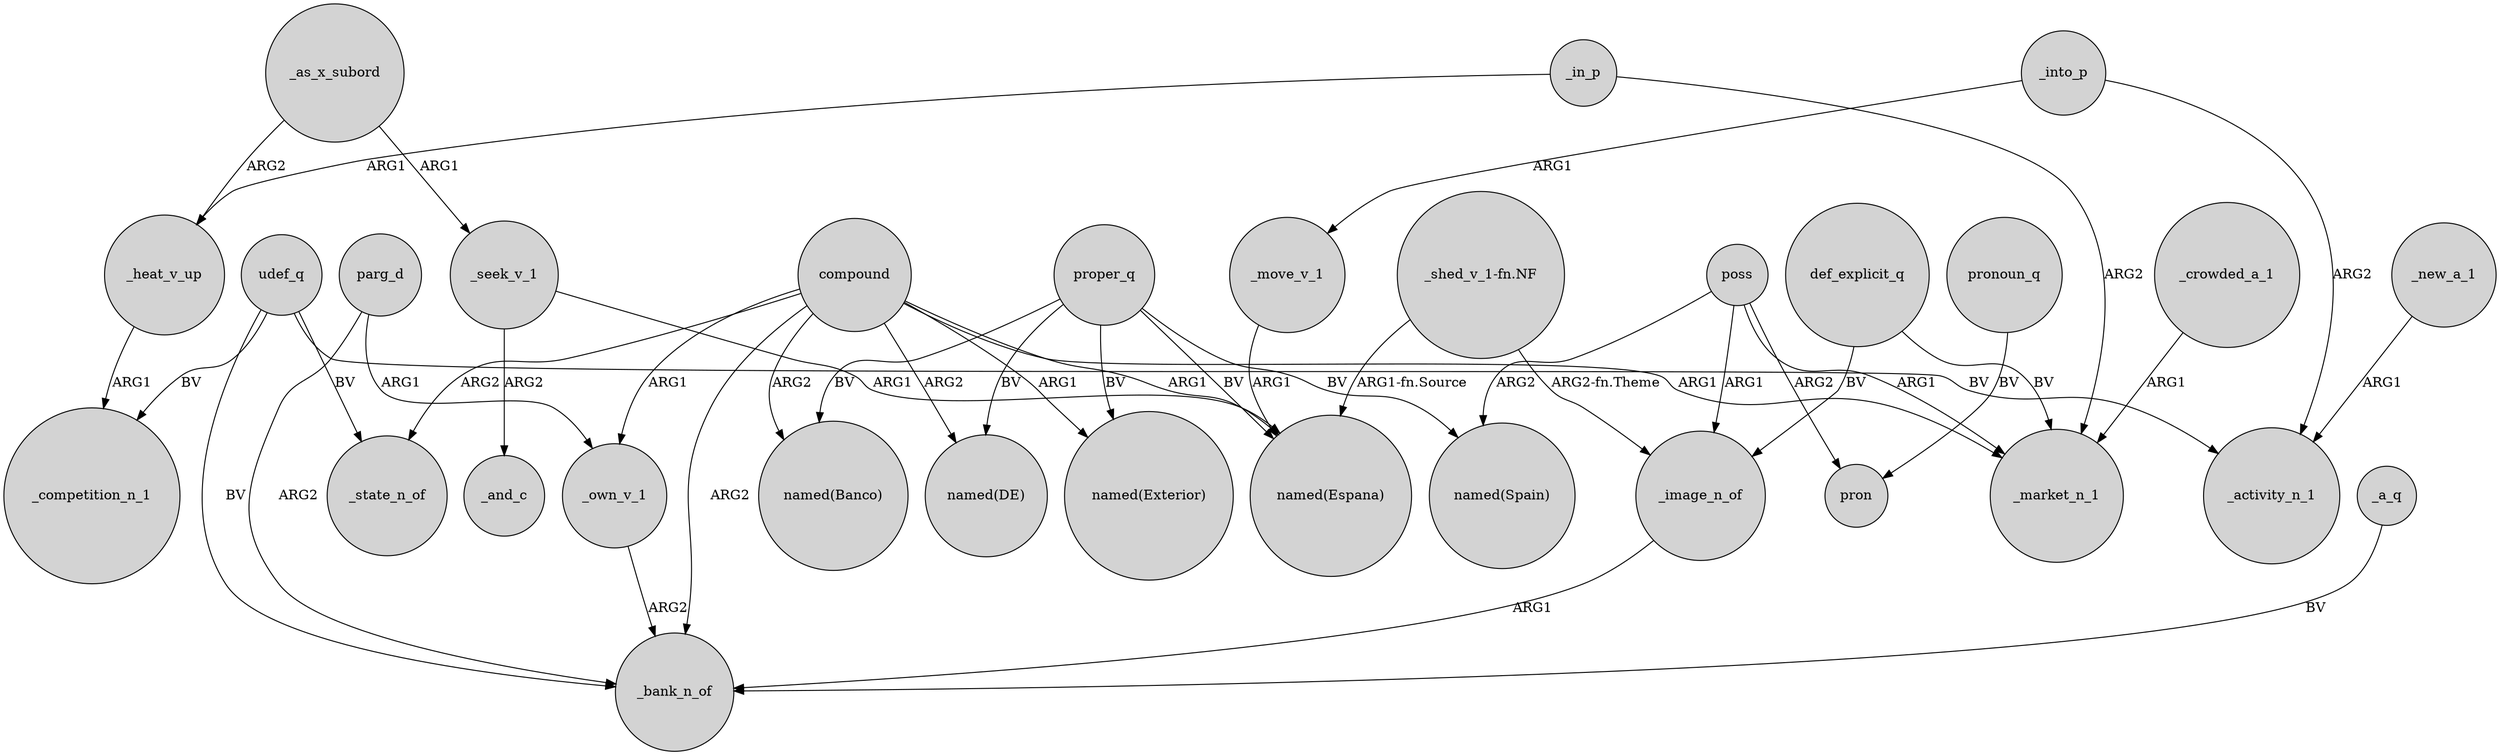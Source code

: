 digraph {
	node [shape=circle style=filled]
	udef_q -> _competition_n_1 [label=BV]
	compound -> _bank_n_of [label=ARG2]
	"_shed_v_1-fn.NF" -> "named(Espana)" [label="ARG1-fn.Source"]
	poss -> pron [label=ARG2]
	udef_q -> _activity_n_1 [label=BV]
	parg_d -> _own_v_1 [label=ARG1]
	proper_q -> "named(Banco)" [label=BV]
	poss -> _image_n_of [label=ARG1]
	udef_q -> _state_n_of [label=BV]
	_seek_v_1 -> "named(Espana)" [label=ARG1]
	_seek_v_1 -> _and_c [label=ARG2]
	_as_x_subord -> _seek_v_1 [label=ARG1]
	compound -> _state_n_of [label=ARG2]
	compound -> _own_v_1 [label=ARG1]
	def_explicit_q -> _market_n_1 [label=BV]
	compound -> "named(Banco)" [label=ARG2]
	compound -> "named(DE)" [label=ARG2]
	"_shed_v_1-fn.NF" -> _image_n_of [label="ARG2-fn.Theme"]
	compound -> "named(Exterior)" [label=ARG1]
	compound -> "named(Espana)" [label=ARG1]
	poss -> _market_n_1 [label=ARG1]
	parg_d -> _bank_n_of [label=ARG2]
	_into_p -> _activity_n_1 [label=ARG2]
	pronoun_q -> pron [label=BV]
	_move_v_1 -> "named(Espana)" [label=ARG1]
	proper_q -> "named(DE)" [label=BV]
	proper_q -> "named(Espana)" [label=BV]
	_heat_v_up -> _competition_n_1 [label=ARG1]
	proper_q -> "named(Exterior)" [label=BV]
	_in_p -> _market_n_1 [label=ARG2]
	proper_q -> "named(Spain)" [label=BV]
	_as_x_subord -> _heat_v_up [label=ARG2]
	_image_n_of -> _bank_n_of [label=ARG1]
	_in_p -> _heat_v_up [label=ARG1]
	compound -> _market_n_1 [label=ARG1]
	_own_v_1 -> _bank_n_of [label=ARG2]
	poss -> "named(Spain)" [label=ARG2]
	_new_a_1 -> _activity_n_1 [label=ARG1]
	_into_p -> _move_v_1 [label=ARG1]
	_a_q -> _bank_n_of [label=BV]
	def_explicit_q -> _image_n_of [label=BV]
	_crowded_a_1 -> _market_n_1 [label=ARG1]
	udef_q -> _bank_n_of [label=BV]
}
